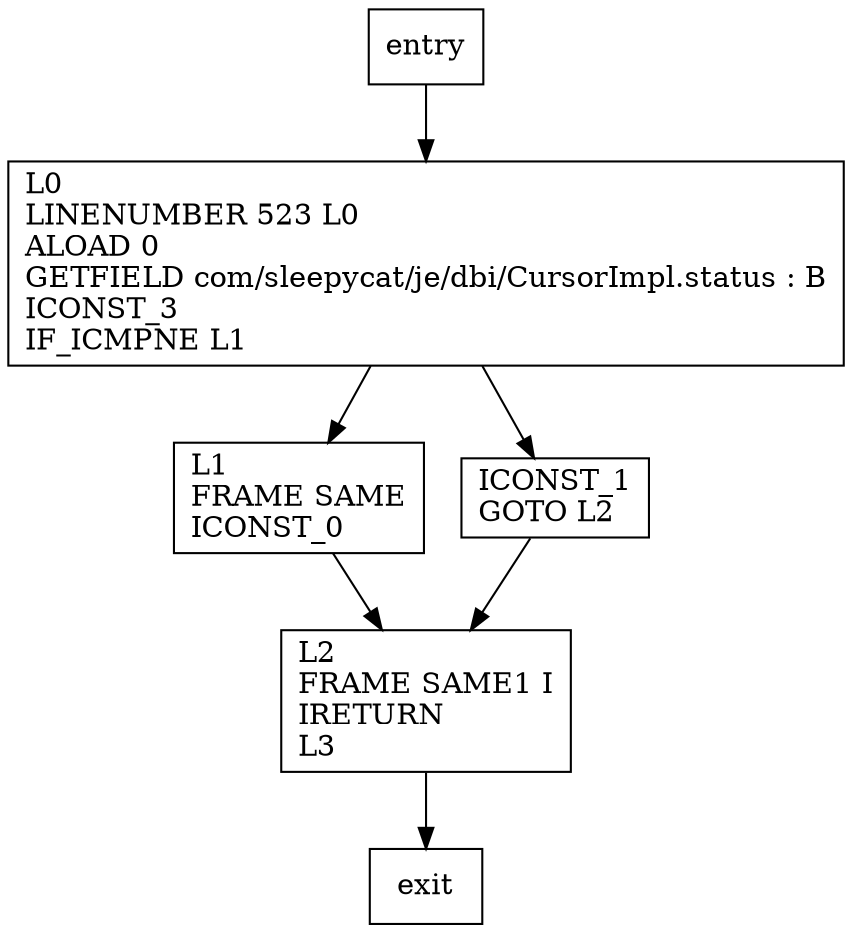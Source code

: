 digraph isClosed {
node [shape=record];
607293018 [label="L1\lFRAME SAME\lICONST_0\l"];
456534258 [label="L0\lLINENUMBER 523 L0\lALOAD 0\lGETFIELD com/sleepycat/je/dbi/CursorImpl.status : B\lICONST_3\lIF_ICMPNE L1\l"];
2047887083 [label="L2\lFRAME SAME1 I\lIRETURN\lL3\l"];
1042264090 [label="ICONST_1\lGOTO L2\l"];
entry;
exit;
entry -> 456534258
607293018 -> 2047887083
456534258 -> 607293018
456534258 -> 1042264090
2047887083 -> exit
1042264090 -> 2047887083
}
